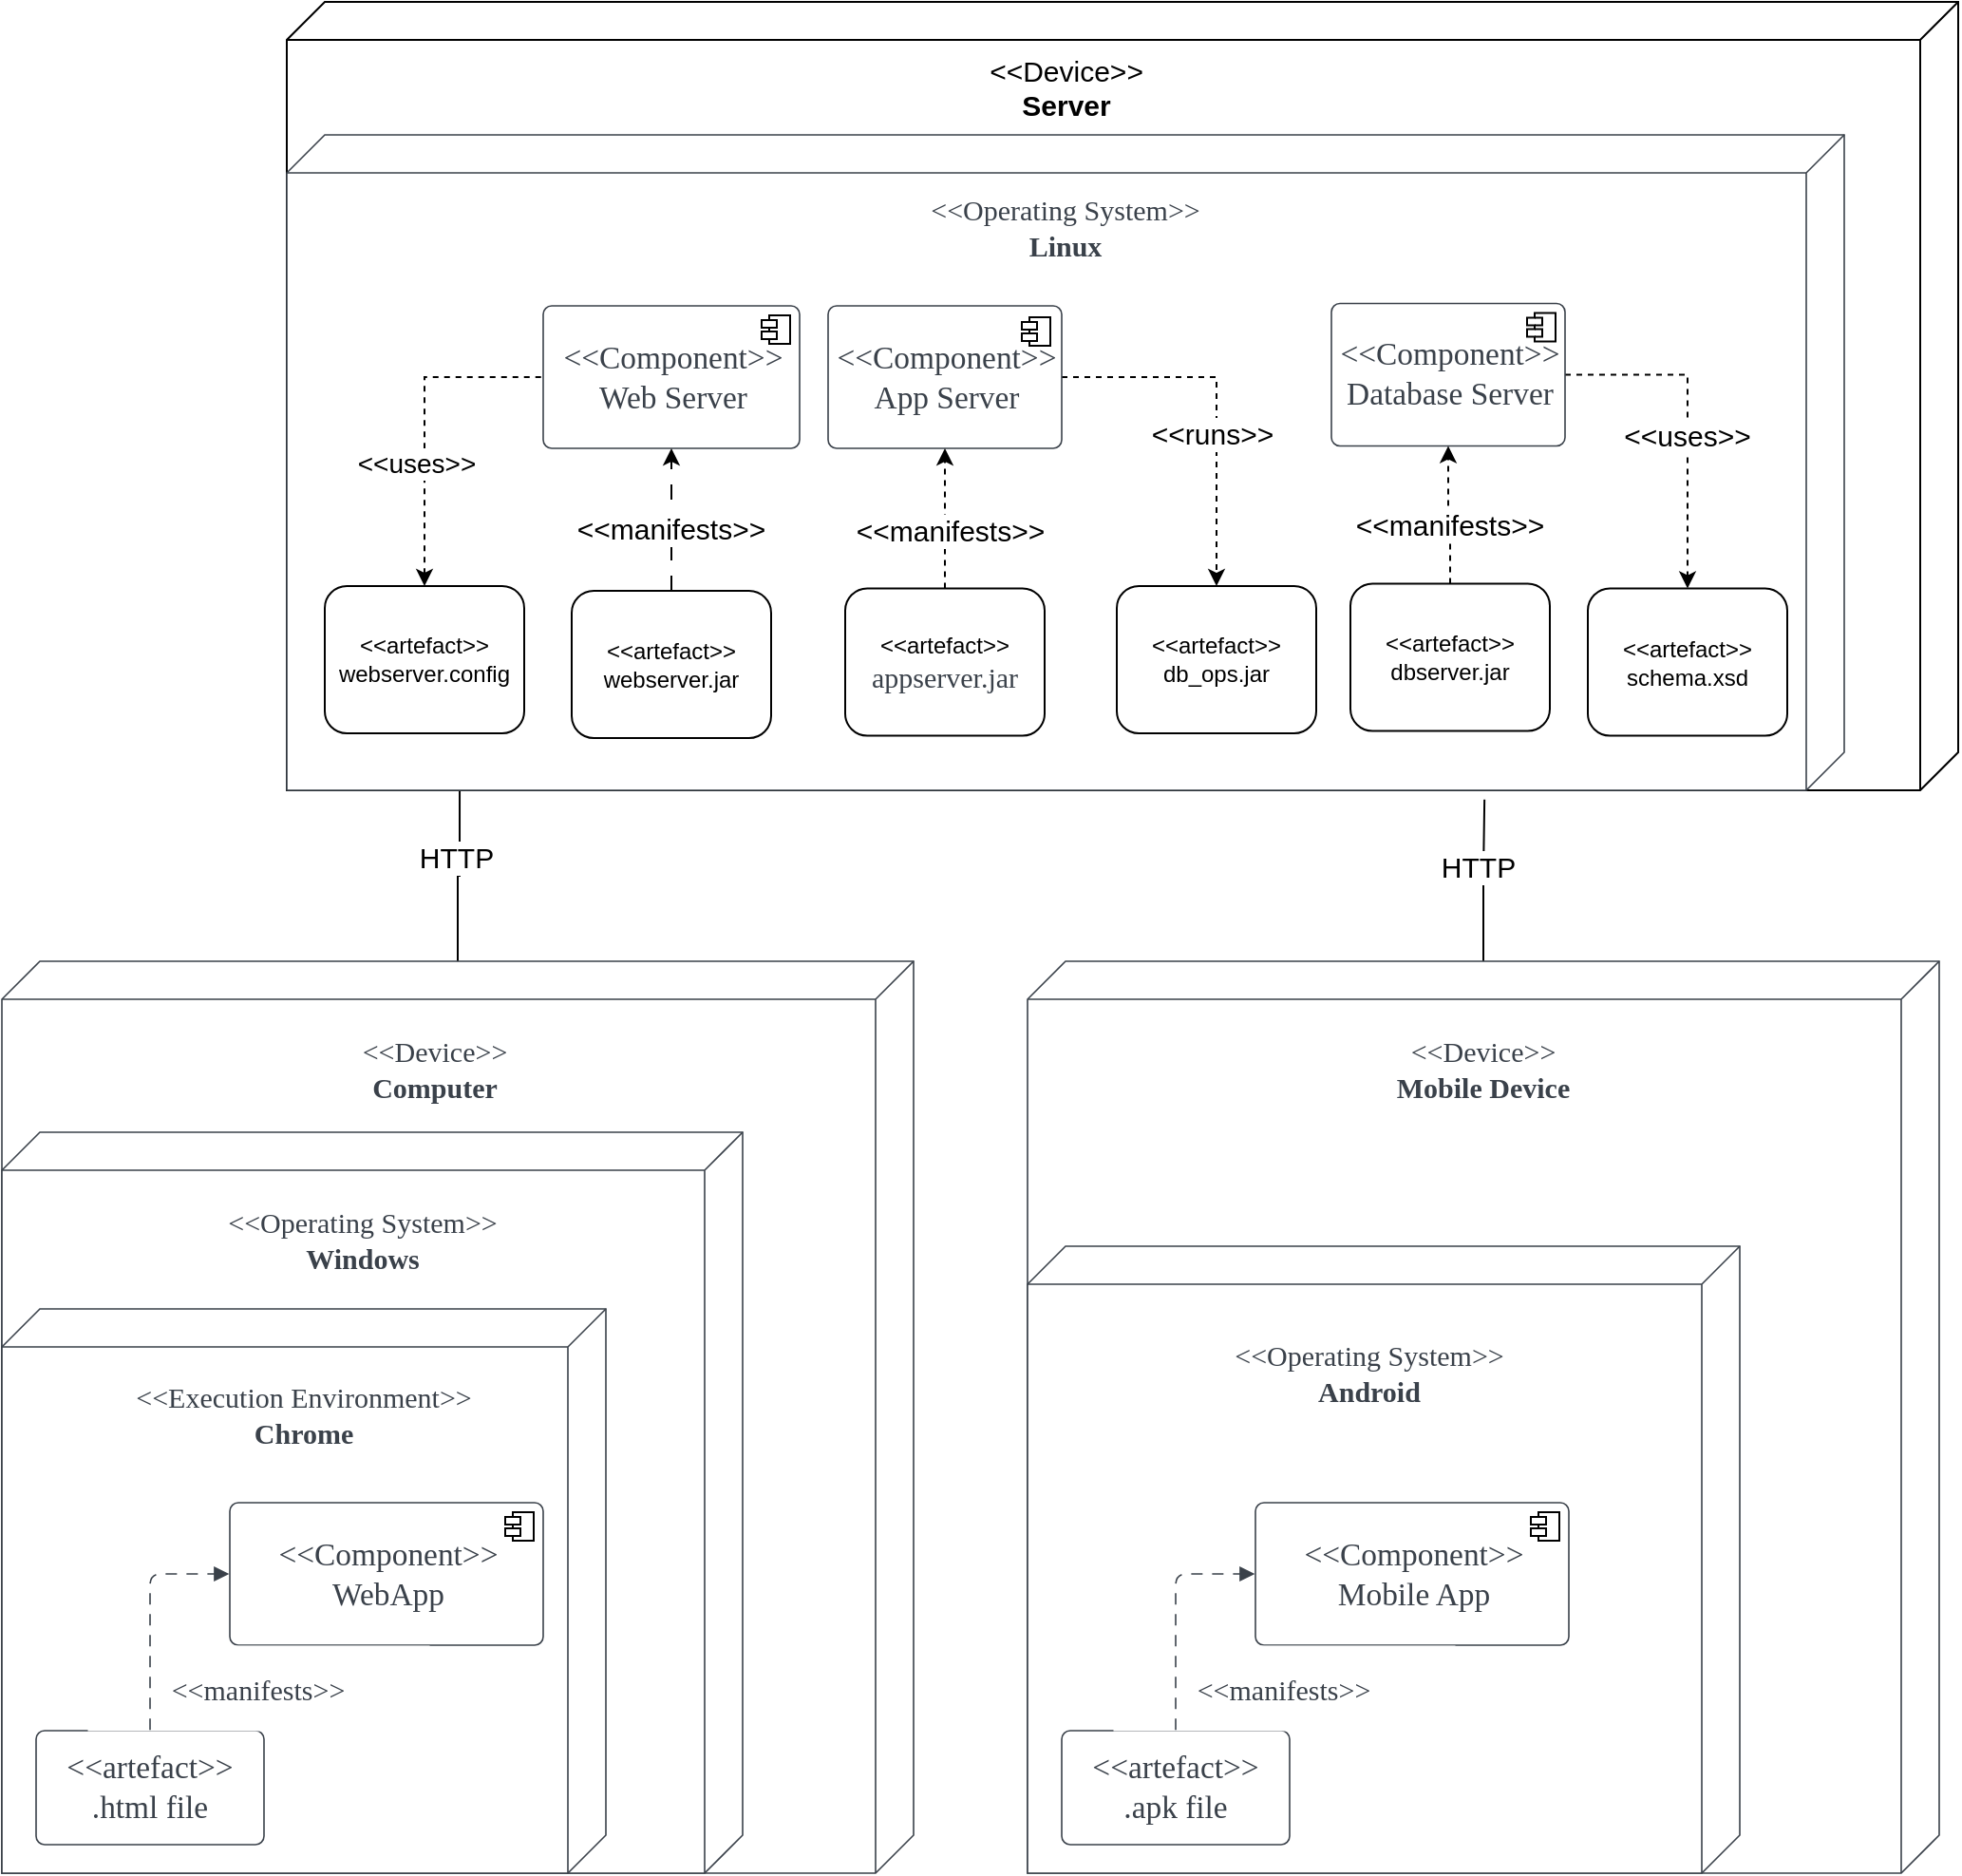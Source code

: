 <mxfile version="21.2.8" type="device">
  <diagram name="Page-1" id="ZWXxL3VjTxnWNbNJUjyw">
    <mxGraphModel dx="1363" dy="2045" grid="1" gridSize="10" guides="1" tooltips="1" connect="1" arrows="1" fold="1" page="1" pageScale="1" pageWidth="827" pageHeight="1169" math="0" shadow="0">
      <root>
        <mxCell id="0" />
        <mxCell id="1" parent="0" />
        <mxCell id="SQYRhNaokP3GQ9LWGMA7-50" value="" style="verticalAlign=top;align=left;spacingTop=8;spacingLeft=2;spacingRight=12;shape=cube;size=20;direction=south;fontStyle=4;html=1;whiteSpace=wrap;" parent="1" vertex="1">
          <mxGeometry x="270" y="-10" width="880" height="415" as="geometry" />
        </mxCell>
        <mxCell id="SQYRhNaokP3GQ9LWGMA7-81" style="edgeStyle=orthogonalEdgeStyle;rounded=0;orthogonalLoop=1;jettySize=auto;html=1;entryX=0.889;entryY=0.997;entryDx=0;entryDy=0;entryPerimeter=0;endArrow=none;endFill=0;" parent="1" source="SQYRhNaokP3GQ9LWGMA7-1" target="SQYRhNaokP3GQ9LWGMA7-21" edge="1">
          <mxGeometry relative="1" as="geometry" />
        </mxCell>
        <mxCell id="SQYRhNaokP3GQ9LWGMA7-82" value="&lt;font style=&quot;font-size: 15px;&quot;&gt;HTTP&lt;/font&gt;" style="edgeLabel;html=1;align=center;verticalAlign=middle;resizable=0;points=[];" parent="SQYRhNaokP3GQ9LWGMA7-81" vertex="1" connectable="0">
          <mxGeometry x="0.217" y="2" relative="1" as="geometry">
            <mxPoint as="offset" />
          </mxGeometry>
        </mxCell>
        <mxCell id="SQYRhNaokP3GQ9LWGMA7-1" value="" style="html=1;overflow=block;blockSpacing=1;whiteSpace=wrap;shape=cube;size=20;flipH=1;verticalAlign=top;spacingTop=22;spacingLeft=5;fontSize=13;align=left;spacing=0;strokeColor=#3a414a;strokeOpacity=100;rounded=1;absoluteArcSize=1;arcSize=9;strokeWidth=0.8;lucidId=wsU33zWdM.z_;container=1;collapsible=0;" parent="1" vertex="1">
          <mxGeometry x="120" y="495" width="480" height="480" as="geometry" />
        </mxCell>
        <mxCell id="SQYRhNaokP3GQ9LWGMA7-2" value="" style="html=1;overflow=block;blockSpacing=1;whiteSpace=wrap;shape=cube;size=20;flipH=1;verticalAlign=top;spacingTop=22;spacingLeft=5;fontSize=13;align=left;spacing=0;strokeColor=#3a414a;strokeOpacity=100;rounded=1;absoluteArcSize=1;arcSize=9;strokeWidth=0.8;lucidId=CsU3Cb9aL5qJ;" parent="SQYRhNaokP3GQ9LWGMA7-1" vertex="1">
          <mxGeometry y="90" width="390" height="390" as="geometry" />
        </mxCell>
        <mxCell id="SQYRhNaokP3GQ9LWGMA7-3" value="" style="html=1;overflow=block;blockSpacing=1;whiteSpace=wrap;shape=cube;size=20;flipH=1;verticalAlign=top;spacingTop=22;spacingLeft=5;fontSize=13;align=left;spacing=0;strokeColor=#3a414a;strokeOpacity=100;rounded=1;absoluteArcSize=1;arcSize=9;strokeWidth=0.8;lucidId=ltU3Fc-zPhFv;" parent="SQYRhNaokP3GQ9LWGMA7-1" vertex="1">
          <mxGeometry y="183" width="318" height="297" as="geometry" />
        </mxCell>
        <mxCell id="SQYRhNaokP3GQ9LWGMA7-4" value="&lt;div style=&quot;display: flex; justify-content: center; text-align: center; align-items: baseline; font-size: 15px; line-height: 1.25; margin-top: -2px;&quot;&gt;&lt;span style=&quot;font-size: 15px;&quot;&gt;&lt;span style=&quot;font-size: 15px; color: rgb(58, 65, 74); font-family: &amp;quot;Liberation Serif&amp;quot;;&quot;&gt;&lt;span style=&quot;font-size: 15px; color: rgb(58, 65, 74); font-family: &amp;quot;Liberation Serif&amp;quot;;&quot;&gt;&amp;lt;&amp;lt;Device&amp;gt;&amp;gt;&#xa;&lt;/span&gt;&lt;span style=&quot;font-size: 15px; color: rgb(58, 65, 74); font-weight: bold; font-family: &amp;quot;Liberation Serif&amp;quot;;&quot;&gt;Computer&lt;/span&gt;&lt;/span&gt;&lt;/span&gt;&lt;/div&gt;" style="html=1;overflow=block;blockSpacing=1;whiteSpace=wrap;fontSize=15;fontFamily=Liberation Serif;spacing=0;fillColor=#ffffff;strokeWidth=1.5;strokeColor=none;lucidId=huU3~CUed-JX;" parent="SQYRhNaokP3GQ9LWGMA7-1" vertex="1">
          <mxGeometry x="138" y="35" width="180" height="45" as="geometry" />
        </mxCell>
        <mxCell id="SQYRhNaokP3GQ9LWGMA7-5" value="&lt;div style=&quot;display: flex; justify-content: center; text-align: center; align-items: baseline; font-size: 15px; line-height: 1.25; margin-top: -2px;&quot;&gt;&lt;span style=&quot;font-size: 15px;&quot;&gt;&lt;span style=&quot;font-size: 15px; color: rgb(58, 65, 74); font-family: &amp;quot;Liberation Serif&amp;quot;;&quot;&gt;&lt;span style=&quot;font-size: 15px; color: rgb(58, 65, 74); font-family: &amp;quot;Liberation Serif&amp;quot;;&quot;&gt;&amp;lt;&amp;lt;Operating System&amp;gt;&amp;gt;&lt;br&gt;&lt;/span&gt;&lt;span style=&quot;font-size: 15px; color: rgb(58, 65, 74); font-weight: bold; font-family: &amp;quot;Liberation Serif&amp;quot;;&quot;&gt;Windows&lt;/span&gt;&lt;/span&gt;&lt;/span&gt;&lt;/div&gt;" style="html=1;overflow=block;blockSpacing=1;whiteSpace=wrap;fontSize=15;fontFamily=Liberation Serif;spacing=0;fillColor=#ffffff;strokeWidth=1.5;strokeColor=none;lucidId=wvU3Lk8U5SEv;" parent="SQYRhNaokP3GQ9LWGMA7-1" vertex="1">
          <mxGeometry x="100" y="125" width="180" height="45" as="geometry" />
        </mxCell>
        <mxCell id="SQYRhNaokP3GQ9LWGMA7-6" value="&lt;div style=&quot;display: flex; justify-content: center; text-align: center; align-items: baseline; font-size: 15px; line-height: 1.25; margin-top: -2px;&quot;&gt;&lt;span style=&quot;font-size: 15px;&quot;&gt;&lt;span style=&quot;font-size: 15px; color: rgb(58, 65, 74); font-family: &amp;quot;Liberation Serif&amp;quot;;&quot;&gt;&lt;span style=&quot;font-size: 15px; color: rgb(58, 65, 74); font-family: &amp;quot;Liberation Serif&amp;quot;;&quot;&gt;&amp;lt;&amp;lt;Execution Environment&amp;gt;&amp;gt;&#xa;&lt;/span&gt;&lt;span style=&quot;font-size: 15px; color: rgb(58, 65, 74); font-weight: bold; font-family: &amp;quot;Liberation Serif&amp;quot;;&quot;&gt;Chrome&lt;/span&gt;&lt;/span&gt;&lt;/span&gt;&lt;/div&gt;" style="html=1;overflow=block;blockSpacing=1;whiteSpace=wrap;fontSize=15;fontFamily=Liberation Serif;spacing=0;fillColor=#ffffff;strokeWidth=1.5;strokeColor=none;lucidId=FxU3HF4r3R8h;" parent="SQYRhNaokP3GQ9LWGMA7-1" vertex="1">
          <mxGeometry x="69" y="217.5" width="180" height="45" as="geometry" />
        </mxCell>
        <mxCell id="SQYRhNaokP3GQ9LWGMA7-7" value="&amp;lt;&amp;lt;Component&amp;gt;&amp;gt;&#xa;WebApp" style="html=1;dropTarget=0;fontSize=16.7;fontFamily=Liberation Serif;fontColor=#3a414a;spacing=3.8;strokeColor=#3a414a;strokeOpacity=100;rounded=1;absoluteArcSize=1;arcSize=9;strokeWidth=0.8;" parent="SQYRhNaokP3GQ9LWGMA7-1" vertex="1">
          <mxGeometry x="120" y="285" width="165" height="75" as="geometry" />
        </mxCell>
        <mxCell id="SQYRhNaokP3GQ9LWGMA7-8" value="" style="shape=component;jettyWidth=8;jettyHeight=4;" parent="SQYRhNaokP3GQ9LWGMA7-7" vertex="1">
          <mxGeometry x="1" width="15" height="15" relative="1" as="geometry">
            <mxPoint x="-20" y="5" as="offset" />
          </mxGeometry>
        </mxCell>
        <mxCell id="SQYRhNaokP3GQ9LWGMA7-9" value="&amp;lt;&amp;lt;artefact&amp;gt;&amp;gt;&#xa;.html file" style="html=1;overflow=block;blockSpacing=1;whiteSpace=wrap;fontSize=16.7;fontFamily=Liberation Serif;fontColor=#3a414a;spacing=3.8;strokeColor=#3a414a;strokeOpacity=100;rounded=1;absoluteArcSize=1;arcSize=9;strokeWidth=0.8;lucidId=IEU3ihdVH9w3;" parent="SQYRhNaokP3GQ9LWGMA7-1" vertex="1">
          <mxGeometry x="18" y="405" width="120" height="60" as="geometry" />
        </mxCell>
        <mxCell id="SQYRhNaokP3GQ9LWGMA7-10" value="&amp;lt;&amp;lt;manifests&amp;gt;&amp;gt;" style="html=1;overflow=block;blockSpacing=1;whiteSpace=wrap;fontSize=15;fontFamily=Liberation Serif;fontColor=#3a414a;spacing=0;fillColor=#ffffff;strokeWidth=1.5;strokeColor=none;lucidId=qFU3s.oQQkOJ;" parent="SQYRhNaokP3GQ9LWGMA7-1" vertex="1">
          <mxGeometry x="45" y="360" width="180" height="45" as="geometry" />
        </mxCell>
        <mxCell id="SQYRhNaokP3GQ9LWGMA7-11" value="" style="html=1;jettySize=18;whiteSpace=wrap;fontSize=13;strokeColor=#3a414a;strokeOpacity=100;dashed=1;fixDash=1;dashPattern=6 5;strokeWidth=0.8;rounded=1;arcSize=12;edgeStyle=orthogonalEdgeStyle;startArrow=none;endArrow=block;endFill=1;exitX=0.5;exitY=-0.006;exitPerimeter=0;entryX=-0.002;entryY=0.5;entryPerimeter=0;lucidId=REU3cj40gqiL;" parent="SQYRhNaokP3GQ9LWGMA7-1" source="SQYRhNaokP3GQ9LWGMA7-9" target="SQYRhNaokP3GQ9LWGMA7-7" edge="1">
          <mxGeometry width="100" height="100" relative="1" as="geometry">
            <Array as="points" />
          </mxGeometry>
        </mxCell>
        <mxCell id="SQYRhNaokP3GQ9LWGMA7-83" style="edgeStyle=orthogonalEdgeStyle;rounded=0;orthogonalLoop=1;jettySize=auto;html=1;entryX=0.231;entryY=1.014;entryDx=0;entryDy=0;entryPerimeter=0;endArrow=none;endFill=0;" parent="1" source="SQYRhNaokP3GQ9LWGMA7-12" target="SQYRhNaokP3GQ9LWGMA7-21" edge="1">
          <mxGeometry relative="1" as="geometry" />
        </mxCell>
        <mxCell id="SQYRhNaokP3GQ9LWGMA7-84" value="&lt;font style=&quot;font-size: 15px;&quot;&gt;HTTP&lt;/font&gt;" style="edgeLabel;html=1;align=center;verticalAlign=middle;resizable=0;points=[];" parent="SQYRhNaokP3GQ9LWGMA7-83" vertex="1" connectable="0">
          <mxGeometry x="0.181" y="4" relative="1" as="geometry">
            <mxPoint as="offset" />
          </mxGeometry>
        </mxCell>
        <mxCell id="SQYRhNaokP3GQ9LWGMA7-12" value="" style="html=1;overflow=block;blockSpacing=1;whiteSpace=wrap;shape=cube;size=20;flipH=1;verticalAlign=top;spacingTop=22;spacingLeft=5;fontSize=13;align=left;spacing=0;strokeColor=#3a414a;strokeOpacity=100;rounded=1;absoluteArcSize=1;arcSize=9;strokeWidth=0.8;lucidId=JHU3siwvI~Km;container=1;collapsible=0;" parent="1" vertex="1">
          <mxGeometry x="660" y="495" width="480" height="480" as="geometry" />
        </mxCell>
        <mxCell id="SQYRhNaokP3GQ9LWGMA7-13" value="" style="html=1;overflow=block;blockSpacing=1;whiteSpace=wrap;shape=cube;size=20;flipH=1;verticalAlign=top;spacingTop=22;spacingLeft=5;fontSize=13;align=left;spacing=0;strokeColor=#3a414a;strokeOpacity=100;rounded=1;absoluteArcSize=1;arcSize=9;strokeWidth=0.8;lucidId=JHU37uJ7AMBL;" parent="SQYRhNaokP3GQ9LWGMA7-12" vertex="1">
          <mxGeometry y="150" width="375" height="330" as="geometry" />
        </mxCell>
        <mxCell id="SQYRhNaokP3GQ9LWGMA7-14" value="&lt;div style=&quot;display: flex; justify-content: center; text-align: center; align-items: baseline; font-size: 15px; line-height: 1.25; margin-top: -2px;&quot;&gt;&lt;span style=&quot;font-size: 15px;&quot;&gt;&lt;span style=&quot;font-size: 15px; color: rgb(58, 65, 74); font-family: &amp;quot;Liberation Serif&amp;quot;;&quot;&gt;&lt;span style=&quot;font-size: 15px; color: rgb(58, 65, 74); font-family: &amp;quot;Liberation Serif&amp;quot;;&quot;&gt;&amp;lt;&amp;lt;Device&amp;gt;&amp;gt;&#xa;&lt;/span&gt;&lt;span style=&quot;font-size: 15px; color: rgb(58, 65, 74); font-weight: bold; font-family: &amp;quot;Liberation Serif&amp;quot;;&quot;&gt;Mobile Device&lt;/span&gt;&lt;/span&gt;&lt;/span&gt;&lt;/div&gt;" style="html=1;overflow=block;blockSpacing=1;whiteSpace=wrap;fontSize=15;fontFamily=Liberation Serif;spacing=0;fillColor=#ffffff;strokeWidth=1.5;strokeColor=none;lucidId=JHU3DT8R5wwh;" parent="SQYRhNaokP3GQ9LWGMA7-12" vertex="1">
          <mxGeometry x="150" y="35" width="180" height="45" as="geometry" />
        </mxCell>
        <mxCell id="SQYRhNaokP3GQ9LWGMA7-15" value="&lt;div style=&quot;display: flex; justify-content: center; text-align: center; align-items: baseline; font-size: 15px; line-height: 1.25; margin-top: -2px;&quot;&gt;&lt;span style=&quot;font-size: 15px;&quot;&gt;&lt;span style=&quot;font-size: 15px; color: rgb(58, 65, 74); font-family: &amp;quot;Liberation Serif&amp;quot;;&quot;&gt;&lt;span style=&quot;font-size: 15px; color: rgb(58, 65, 74); font-family: &amp;quot;Liberation Serif&amp;quot;;&quot;&gt;&amp;lt;&amp;lt;Operating System&amp;gt;&amp;gt;&#xa;&lt;/span&gt;&lt;span style=&quot;font-size: 15px; color: rgb(58, 65, 74); font-weight: bold; font-family: &amp;quot;Liberation Serif&amp;quot;;&quot;&gt;Android&lt;/span&gt;&lt;/span&gt;&lt;/span&gt;&lt;/div&gt;" style="html=1;overflow=block;blockSpacing=1;whiteSpace=wrap;fontSize=15;fontFamily=Liberation Serif;spacing=0;fillColor=#ffffff;strokeWidth=1.5;strokeColor=none;lucidId=JHU3DRB1nP89;" parent="SQYRhNaokP3GQ9LWGMA7-12" vertex="1">
          <mxGeometry x="90" y="195" width="180" height="45" as="geometry" />
        </mxCell>
        <mxCell id="SQYRhNaokP3GQ9LWGMA7-16" value="&amp;lt;&amp;lt;Component&amp;gt;&amp;gt;&#xa;Mobile App" style="html=1;dropTarget=0;fontSize=16.7;fontFamily=Liberation Serif;fontColor=#3a414a;spacing=3.8;strokeColor=#3a414a;strokeOpacity=100;rounded=1;absoluteArcSize=1;arcSize=9;strokeWidth=0.8;" parent="SQYRhNaokP3GQ9LWGMA7-12" vertex="1">
          <mxGeometry x="120" y="285" width="165" height="75" as="geometry" />
        </mxCell>
        <mxCell id="SQYRhNaokP3GQ9LWGMA7-17" value="" style="shape=component;jettyWidth=8;jettyHeight=4;" parent="SQYRhNaokP3GQ9LWGMA7-16" vertex="1">
          <mxGeometry x="1" width="15" height="15" relative="1" as="geometry">
            <mxPoint x="-20" y="5" as="offset" />
          </mxGeometry>
        </mxCell>
        <mxCell id="SQYRhNaokP3GQ9LWGMA7-18" value="&amp;lt;&amp;lt;artefact&amp;gt;&amp;gt;&#xa;.apk file" style="html=1;overflow=block;blockSpacing=1;whiteSpace=wrap;fontSize=16.7;fontFamily=Liberation Serif;fontColor=#3a414a;spacing=3.8;strokeColor=#3a414a;strokeOpacity=100;rounded=1;absoluteArcSize=1;arcSize=9;strokeWidth=0.8;lucidId=JHU3u..LNxvn;" parent="SQYRhNaokP3GQ9LWGMA7-12" vertex="1">
          <mxGeometry x="18" y="405" width="120" height="60" as="geometry" />
        </mxCell>
        <mxCell id="SQYRhNaokP3GQ9LWGMA7-19" value="&amp;lt;&amp;lt;manifests&amp;gt;&amp;gt;" style="html=1;overflow=block;blockSpacing=1;whiteSpace=wrap;fontSize=15;fontFamily=Liberation Serif;fontColor=#3a414a;spacing=0;fillColor=#ffffff;strokeWidth=1.5;strokeColor=none;lucidId=JHU3pieuXa8R;" parent="SQYRhNaokP3GQ9LWGMA7-12" vertex="1">
          <mxGeometry x="45" y="360" width="180" height="45" as="geometry" />
        </mxCell>
        <mxCell id="SQYRhNaokP3GQ9LWGMA7-20" value="" style="html=1;jettySize=18;whiteSpace=wrap;fontSize=13;strokeColor=#3a414a;strokeOpacity=100;dashed=1;fixDash=1;dashPattern=6 5;strokeWidth=0.8;rounded=1;arcSize=12;edgeStyle=orthogonalEdgeStyle;startArrow=none;endArrow=block;endFill=1;exitX=0.5;exitY=-0.006;exitPerimeter=0;entryX=-0.002;entryY=0.5;entryPerimeter=0;lucidId=JHU3JKF7nAcX;" parent="SQYRhNaokP3GQ9LWGMA7-12" source="SQYRhNaokP3GQ9LWGMA7-18" target="SQYRhNaokP3GQ9LWGMA7-16" edge="1">
          <mxGeometry width="100" height="100" relative="1" as="geometry">
            <Array as="points" />
          </mxGeometry>
        </mxCell>
        <mxCell id="SQYRhNaokP3GQ9LWGMA7-21" value="" style="html=1;overflow=block;blockSpacing=1;whiteSpace=wrap;shape=cube;size=20;flipH=1;verticalAlign=top;spacingTop=22;spacingLeft=5;fontSize=13;align=left;spacing=0;strokeColor=#3a414a;strokeOpacity=100;rounded=1;absoluteArcSize=1;arcSize=9;strokeWidth=0.8;lucidId=3KU38yH2BYX4;" parent="1" vertex="1">
          <mxGeometry x="270" y="60" width="820" height="345" as="geometry" />
        </mxCell>
        <mxCell id="SQYRhNaokP3GQ9LWGMA7-22" value="&amp;lt;&amp;lt;Component&amp;gt;&amp;gt;&#xa;Web Server" style="html=1;dropTarget=0;fontSize=16.7;fontFamily=Liberation Serif;fontColor=#3a414a;spacing=3.8;strokeColor=#3a414a;strokeOpacity=100;rounded=1;absoluteArcSize=1;arcSize=9;strokeWidth=0.8;" parent="1" vertex="1">
          <mxGeometry x="405" y="150" width="135" height="75" as="geometry" />
        </mxCell>
        <mxCell id="SQYRhNaokP3GQ9LWGMA7-23" value="" style="shape=component;jettyWidth=8;jettyHeight=4;" parent="SQYRhNaokP3GQ9LWGMA7-22" vertex="1">
          <mxGeometry x="1" width="15" height="15" relative="1" as="geometry">
            <mxPoint x="-20" y="5" as="offset" />
          </mxGeometry>
        </mxCell>
        <mxCell id="SQYRhNaokP3GQ9LWGMA7-24" value="&lt;div style=&quot;display: flex; justify-content: center; text-align: center; align-items: baseline; font-size: 15px; line-height: 1.25; margin-top: -2px;&quot;&gt;&lt;span style=&quot;font-size: 15px;&quot;&gt;&lt;span style=&quot;font-size: 15px; color: rgb(58, 65, 74); font-family: &amp;quot;Liberation Serif&amp;quot;;&quot;&gt;&lt;span style=&quot;font-size: 15px; color: rgb(58, 65, 74); font-family: &amp;quot;Liberation Serif&amp;quot;;&quot;&gt;&amp;lt;&amp;lt;Operating System&amp;gt;&amp;gt;&#xa;&lt;/span&gt;&lt;span style=&quot;font-size: 15px; color: rgb(58, 65, 74); font-weight: bold; font-family: &amp;quot;Liberation Serif&amp;quot;;&quot;&gt;Linux &lt;/span&gt;&lt;/span&gt;&lt;/span&gt;&lt;/div&gt;" style="html=1;overflow=block;blockSpacing=1;whiteSpace=wrap;fontSize=15;fontFamily=Liberation Serif;spacing=0;fillColor=#ffffff;strokeWidth=1.5;strokeColor=none;lucidId=uNU3uBw3VX.I;" parent="1" vertex="1">
          <mxGeometry x="590" y="87" width="180" height="45" as="geometry" />
        </mxCell>
        <mxCell id="SQYRhNaokP3GQ9LWGMA7-64" style="edgeStyle=orthogonalEdgeStyle;rounded=0;orthogonalLoop=1;jettySize=auto;html=1;dashed=1;" parent="1" source="SQYRhNaokP3GQ9LWGMA7-25" target="SQYRhNaokP3GQ9LWGMA7-60" edge="1">
          <mxGeometry relative="1" as="geometry" />
        </mxCell>
        <mxCell id="SQYRhNaokP3GQ9LWGMA7-65" value="&lt;font style=&quot;font-size: 15px;&quot;&gt;&amp;lt;&amp;lt;runs&amp;gt;&amp;gt;&lt;/font&gt;" style="edgeLabel;html=1;align=center;verticalAlign=middle;resizable=0;points=[];" parent="SQYRhNaokP3GQ9LWGMA7-64" vertex="1" connectable="0">
          <mxGeometry x="-0.053" y="-3" relative="1" as="geometry">
            <mxPoint y="20" as="offset" />
          </mxGeometry>
        </mxCell>
        <mxCell id="SQYRhNaokP3GQ9LWGMA7-25" value="&amp;lt;&amp;lt;Component&amp;gt;&amp;gt;&#xa;App Server" style="html=1;dropTarget=0;fontSize=16.7;fontFamily=Liberation Serif;fontColor=#3a414a;spacing=3.8;strokeColor=#3a414a;strokeOpacity=100;rounded=1;absoluteArcSize=1;arcSize=9;strokeWidth=0.8;" parent="1" vertex="1">
          <mxGeometry x="555" y="150" width="123" height="75" as="geometry" />
        </mxCell>
        <mxCell id="SQYRhNaokP3GQ9LWGMA7-26" value="" style="shape=component;jettyWidth=8;jettyHeight=4;" parent="SQYRhNaokP3GQ9LWGMA7-25" vertex="1">
          <mxGeometry x="1" width="15" height="15" relative="1" as="geometry">
            <mxPoint x="-21" y="6" as="offset" />
          </mxGeometry>
        </mxCell>
        <mxCell id="SQYRhNaokP3GQ9LWGMA7-67" style="edgeStyle=orthogonalEdgeStyle;rounded=0;orthogonalLoop=1;jettySize=auto;html=1;exitX=1;exitY=0.5;exitDx=0;exitDy=0;dashed=1;" parent="1" source="SQYRhNaokP3GQ9LWGMA7-33" target="SQYRhNaokP3GQ9LWGMA7-66" edge="1">
          <mxGeometry relative="1" as="geometry" />
        </mxCell>
        <mxCell id="SQYRhNaokP3GQ9LWGMA7-68" value="&lt;font style=&quot;font-size: 15px;&quot;&gt;&amp;lt;&amp;lt;uses&amp;gt;&amp;gt;&lt;/font&gt;" style="edgeLabel;html=1;align=center;verticalAlign=middle;resizable=0;points=[];" parent="SQYRhNaokP3GQ9LWGMA7-67" vertex="1" connectable="0">
          <mxGeometry x="0.08" y="-1" relative="1" as="geometry">
            <mxPoint as="offset" />
          </mxGeometry>
        </mxCell>
        <mxCell id="SQYRhNaokP3GQ9LWGMA7-33" value="&amp;lt;&amp;lt;Component&amp;gt;&amp;gt;&#xa;Database Server" style="html=1;dropTarget=0;fontSize=16.7;fontFamily=Liberation Serif;fontColor=#3a414a;spacing=3.8;strokeColor=#3a414a;strokeOpacity=100;rounded=1;absoluteArcSize=1;arcSize=9;strokeWidth=0.8;" parent="1" vertex="1">
          <mxGeometry x="820" y="148.75" width="123" height="75" as="geometry" />
        </mxCell>
        <mxCell id="SQYRhNaokP3GQ9LWGMA7-34" value="" style="shape=component;jettyWidth=8;jettyHeight=4;" parent="SQYRhNaokP3GQ9LWGMA7-33" vertex="1">
          <mxGeometry x="1" width="15" height="15" relative="1" as="geometry">
            <mxPoint x="-20" y="5" as="offset" />
          </mxGeometry>
        </mxCell>
        <mxCell id="SQYRhNaokP3GQ9LWGMA7-51" value="&amp;lt;&amp;lt;Device&amp;gt;&amp;gt;&lt;br style=&quot;font-size: 15px;&quot;&gt;&lt;b style=&quot;font-size: 15px;&quot;&gt;Server&lt;/b&gt;" style="text;html=1;align=center;verticalAlign=middle;resizable=0;points=[];autosize=1;strokeColor=none;fillColor=none;fontSize=15;" parent="1" vertex="1">
          <mxGeometry x="630" y="10" width="100" height="50" as="geometry" />
        </mxCell>
        <mxCell id="SQYRhNaokP3GQ9LWGMA7-58" style="edgeStyle=orthogonalEdgeStyle;rounded=0;orthogonalLoop=1;jettySize=auto;html=1;exitX=0.5;exitY=0;exitDx=0;exitDy=0;entryX=0;entryY=0.5;entryDx=0;entryDy=0;endArrow=none;endFill=0;startArrow=classic;startFill=1;dashed=1;" parent="1" source="SQYRhNaokP3GQ9LWGMA7-57" target="SQYRhNaokP3GQ9LWGMA7-22" edge="1">
          <mxGeometry relative="1" as="geometry" />
        </mxCell>
        <mxCell id="SQYRhNaokP3GQ9LWGMA7-59" value="&amp;lt;&amp;lt;uses&amp;gt;&amp;gt;" style="edgeLabel;html=1;align=center;verticalAlign=middle;resizable=0;points=[];fontSize=14;" parent="SQYRhNaokP3GQ9LWGMA7-58" vertex="1" connectable="0">
          <mxGeometry x="-0.248" y="5" relative="1" as="geometry">
            <mxPoint as="offset" />
          </mxGeometry>
        </mxCell>
        <mxCell id="SQYRhNaokP3GQ9LWGMA7-57" value="&amp;lt;&amp;lt;artefact&amp;gt;&amp;gt;&lt;br&gt;webserver.config" style="html=1;whiteSpace=wrap;rounded=1;" parent="1" vertex="1">
          <mxGeometry x="290" y="297.5" width="105" height="77.5" as="geometry" />
        </mxCell>
        <mxCell id="SQYRhNaokP3GQ9LWGMA7-60" value="&amp;lt;&amp;lt;artefact&amp;gt;&amp;gt;&lt;br&gt;db_ops.jar" style="html=1;whiteSpace=wrap;rounded=1;" parent="1" vertex="1">
          <mxGeometry x="707" y="297.5" width="105" height="77.5" as="geometry" />
        </mxCell>
        <mxCell id="SQYRhNaokP3GQ9LWGMA7-66" value="&amp;lt;&amp;lt;artefact&amp;gt;&amp;gt;&lt;br&gt;schema.xsd" style="html=1;whiteSpace=wrap;rounded=1;" parent="1" vertex="1">
          <mxGeometry x="955" y="298.75" width="105" height="77.5" as="geometry" />
        </mxCell>
        <mxCell id="SQYRhNaokP3GQ9LWGMA7-70" style="edgeStyle=orthogonalEdgeStyle;rounded=0;orthogonalLoop=1;jettySize=auto;html=1;entryX=0.5;entryY=1;entryDx=0;entryDy=0;dashed=1;dashPattern=8 8;" parent="1" source="SQYRhNaokP3GQ9LWGMA7-69" target="SQYRhNaokP3GQ9LWGMA7-22" edge="1">
          <mxGeometry relative="1" as="geometry" />
        </mxCell>
        <mxCell id="SQYRhNaokP3GQ9LWGMA7-71" value="&lt;font style=&quot;font-size: 15px;&quot;&gt;&amp;lt;&amp;lt;manifests&amp;gt;&amp;gt;&lt;/font&gt;" style="edgeLabel;html=1;align=center;verticalAlign=middle;resizable=0;points=[];" parent="SQYRhNaokP3GQ9LWGMA7-70" vertex="1" connectable="0">
          <mxGeometry x="-0.093" y="1" relative="1" as="geometry">
            <mxPoint y="1" as="offset" />
          </mxGeometry>
        </mxCell>
        <mxCell id="SQYRhNaokP3GQ9LWGMA7-69" value="&amp;lt;&amp;lt;artefact&amp;gt;&amp;gt;&lt;br&gt;webserver.jar" style="html=1;whiteSpace=wrap;rounded=1;" parent="1" vertex="1">
          <mxGeometry x="420" y="300" width="105" height="77.5" as="geometry" />
        </mxCell>
        <mxCell id="SQYRhNaokP3GQ9LWGMA7-75" style="edgeStyle=orthogonalEdgeStyle;rounded=0;orthogonalLoop=1;jettySize=auto;html=1;dashed=1;" parent="1" source="SQYRhNaokP3GQ9LWGMA7-73" target="SQYRhNaokP3GQ9LWGMA7-25" edge="1">
          <mxGeometry relative="1" as="geometry" />
        </mxCell>
        <mxCell id="SQYRhNaokP3GQ9LWGMA7-76" value="&lt;font style=&quot;font-size: 15px;&quot;&gt;&amp;lt;&amp;lt;manifests&amp;gt;&amp;gt;&lt;/font&gt;" style="edgeLabel;html=1;align=center;verticalAlign=middle;resizable=0;points=[];" parent="SQYRhNaokP3GQ9LWGMA7-75" vertex="1" connectable="0">
          <mxGeometry x="0.087" y="-1" relative="1" as="geometry">
            <mxPoint x="1" y="9" as="offset" />
          </mxGeometry>
        </mxCell>
        <mxCell id="SQYRhNaokP3GQ9LWGMA7-73" value="&amp;lt;&amp;lt;artefact&amp;gt;&amp;gt;&lt;br style=&quot;border-color: var(--border-color); color: rgb(58, 65, 74); font-family: &amp;quot;Liberation Serif&amp;quot;; font-size: 17px;&quot;&gt;&lt;span style=&quot;color: rgb(58, 65, 74); font-family: &amp;quot;Liberation Serif&amp;quot;;&quot;&gt;&lt;font style=&quot;font-size: 15px;&quot;&gt;appserver.jar&lt;/font&gt;&lt;/span&gt;" style="html=1;whiteSpace=wrap;rounded=1;" parent="1" vertex="1">
          <mxGeometry x="564" y="298.75" width="105" height="77.5" as="geometry" />
        </mxCell>
        <mxCell id="SQYRhNaokP3GQ9LWGMA7-79" style="edgeStyle=orthogonalEdgeStyle;rounded=0;orthogonalLoop=1;jettySize=auto;html=1;dashed=1;" parent="1" source="SQYRhNaokP3GQ9LWGMA7-78" target="SQYRhNaokP3GQ9LWGMA7-33" edge="1">
          <mxGeometry relative="1" as="geometry" />
        </mxCell>
        <mxCell id="SQYRhNaokP3GQ9LWGMA7-80" value="&lt;font style=&quot;font-size: 15px;&quot;&gt;&amp;lt;&amp;lt;manifests&amp;gt;&amp;gt;&lt;/font&gt;" style="edgeLabel;html=1;align=center;verticalAlign=middle;resizable=0;points=[];" parent="SQYRhNaokP3GQ9LWGMA7-79" vertex="1" connectable="0">
          <mxGeometry x="-0.141" y="1" relative="1" as="geometry">
            <mxPoint as="offset" />
          </mxGeometry>
        </mxCell>
        <mxCell id="SQYRhNaokP3GQ9LWGMA7-78" value="&amp;lt;&amp;lt;artefact&amp;gt;&amp;gt;&lt;br style=&quot;border-color: var(--border-color);&quot;&gt;dbserver.jar" style="html=1;whiteSpace=wrap;rounded=1;" parent="1" vertex="1">
          <mxGeometry x="830" y="296.25" width="105" height="77.5" as="geometry" />
        </mxCell>
      </root>
    </mxGraphModel>
  </diagram>
</mxfile>
